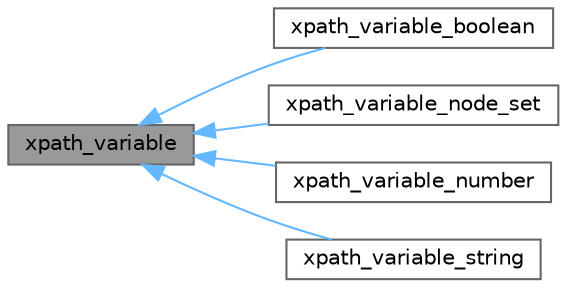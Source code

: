 digraph "xpath_variable"
{
 // INTERACTIVE_SVG=YES
 // LATEX_PDF_SIZE
  bgcolor="transparent";
  edge [fontname=Helvetica,fontsize=10,labelfontname=Helvetica,labelfontsize=10];
  node [fontname=Helvetica,fontsize=10,shape=box,height=0.2,width=0.4];
  rankdir="LR";
  Node1 [id="Node000001",label="xpath_variable",height=0.2,width=0.4,color="gray40", fillcolor="grey60", style="filled", fontcolor="black",tooltip=" "];
  Node1 -> Node2 [id="edge1_Node000001_Node000002",dir="back",color="steelblue1",style="solid",tooltip=" "];
  Node2 [id="Node000002",label="xpath_variable_boolean",height=0.2,width=0.4,color="gray40", fillcolor="white", style="filled",URL="$d0/d57/structxpath__variable__boolean.html",tooltip=" "];
  Node1 -> Node3 [id="edge2_Node000001_Node000003",dir="back",color="steelblue1",style="solid",tooltip=" "];
  Node3 [id="Node000003",label="xpath_variable_node_set",height=0.2,width=0.4,color="gray40", fillcolor="white", style="filled",URL="$db/dcb/structxpath__variable__node__set.html",tooltip=" "];
  Node1 -> Node4 [id="edge3_Node000001_Node000004",dir="back",color="steelblue1",style="solid",tooltip=" "];
  Node4 [id="Node000004",label="xpath_variable_number",height=0.2,width=0.4,color="gray40", fillcolor="white", style="filled",URL="$df/db8/structxpath__variable__number.html",tooltip=" "];
  Node1 -> Node5 [id="edge4_Node000001_Node000005",dir="back",color="steelblue1",style="solid",tooltip=" "];
  Node5 [id="Node000005",label="xpath_variable_string",height=0.2,width=0.4,color="gray40", fillcolor="white", style="filled",URL="$d1/dc9/structxpath__variable__string.html",tooltip=" "];
}
